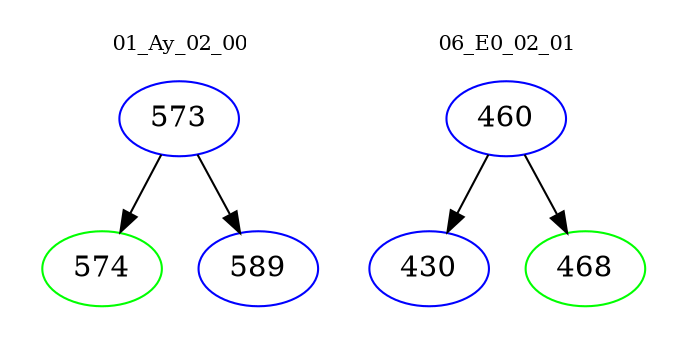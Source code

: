 digraph{
subgraph cluster_0 {
color = white
label = "01_Ay_02_00";
fontsize=10;
T0_573 [label="573", color="blue"]
T0_573 -> T0_574 [color="black"]
T0_574 [label="574", color="green"]
T0_573 -> T0_589 [color="black"]
T0_589 [label="589", color="blue"]
}
subgraph cluster_1 {
color = white
label = "06_E0_02_01";
fontsize=10;
T1_460 [label="460", color="blue"]
T1_460 -> T1_430 [color="black"]
T1_430 [label="430", color="blue"]
T1_460 -> T1_468 [color="black"]
T1_468 [label="468", color="green"]
}
}

